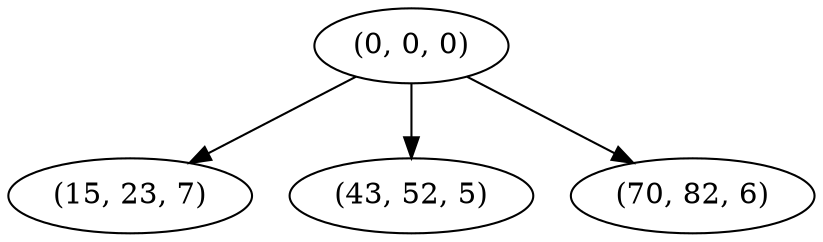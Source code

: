 digraph tree {
    "(0, 0, 0)";
    "(15, 23, 7)";
    "(43, 52, 5)";
    "(70, 82, 6)";
    "(0, 0, 0)" -> "(15, 23, 7)";
    "(0, 0, 0)" -> "(43, 52, 5)";
    "(0, 0, 0)" -> "(70, 82, 6)";
}
